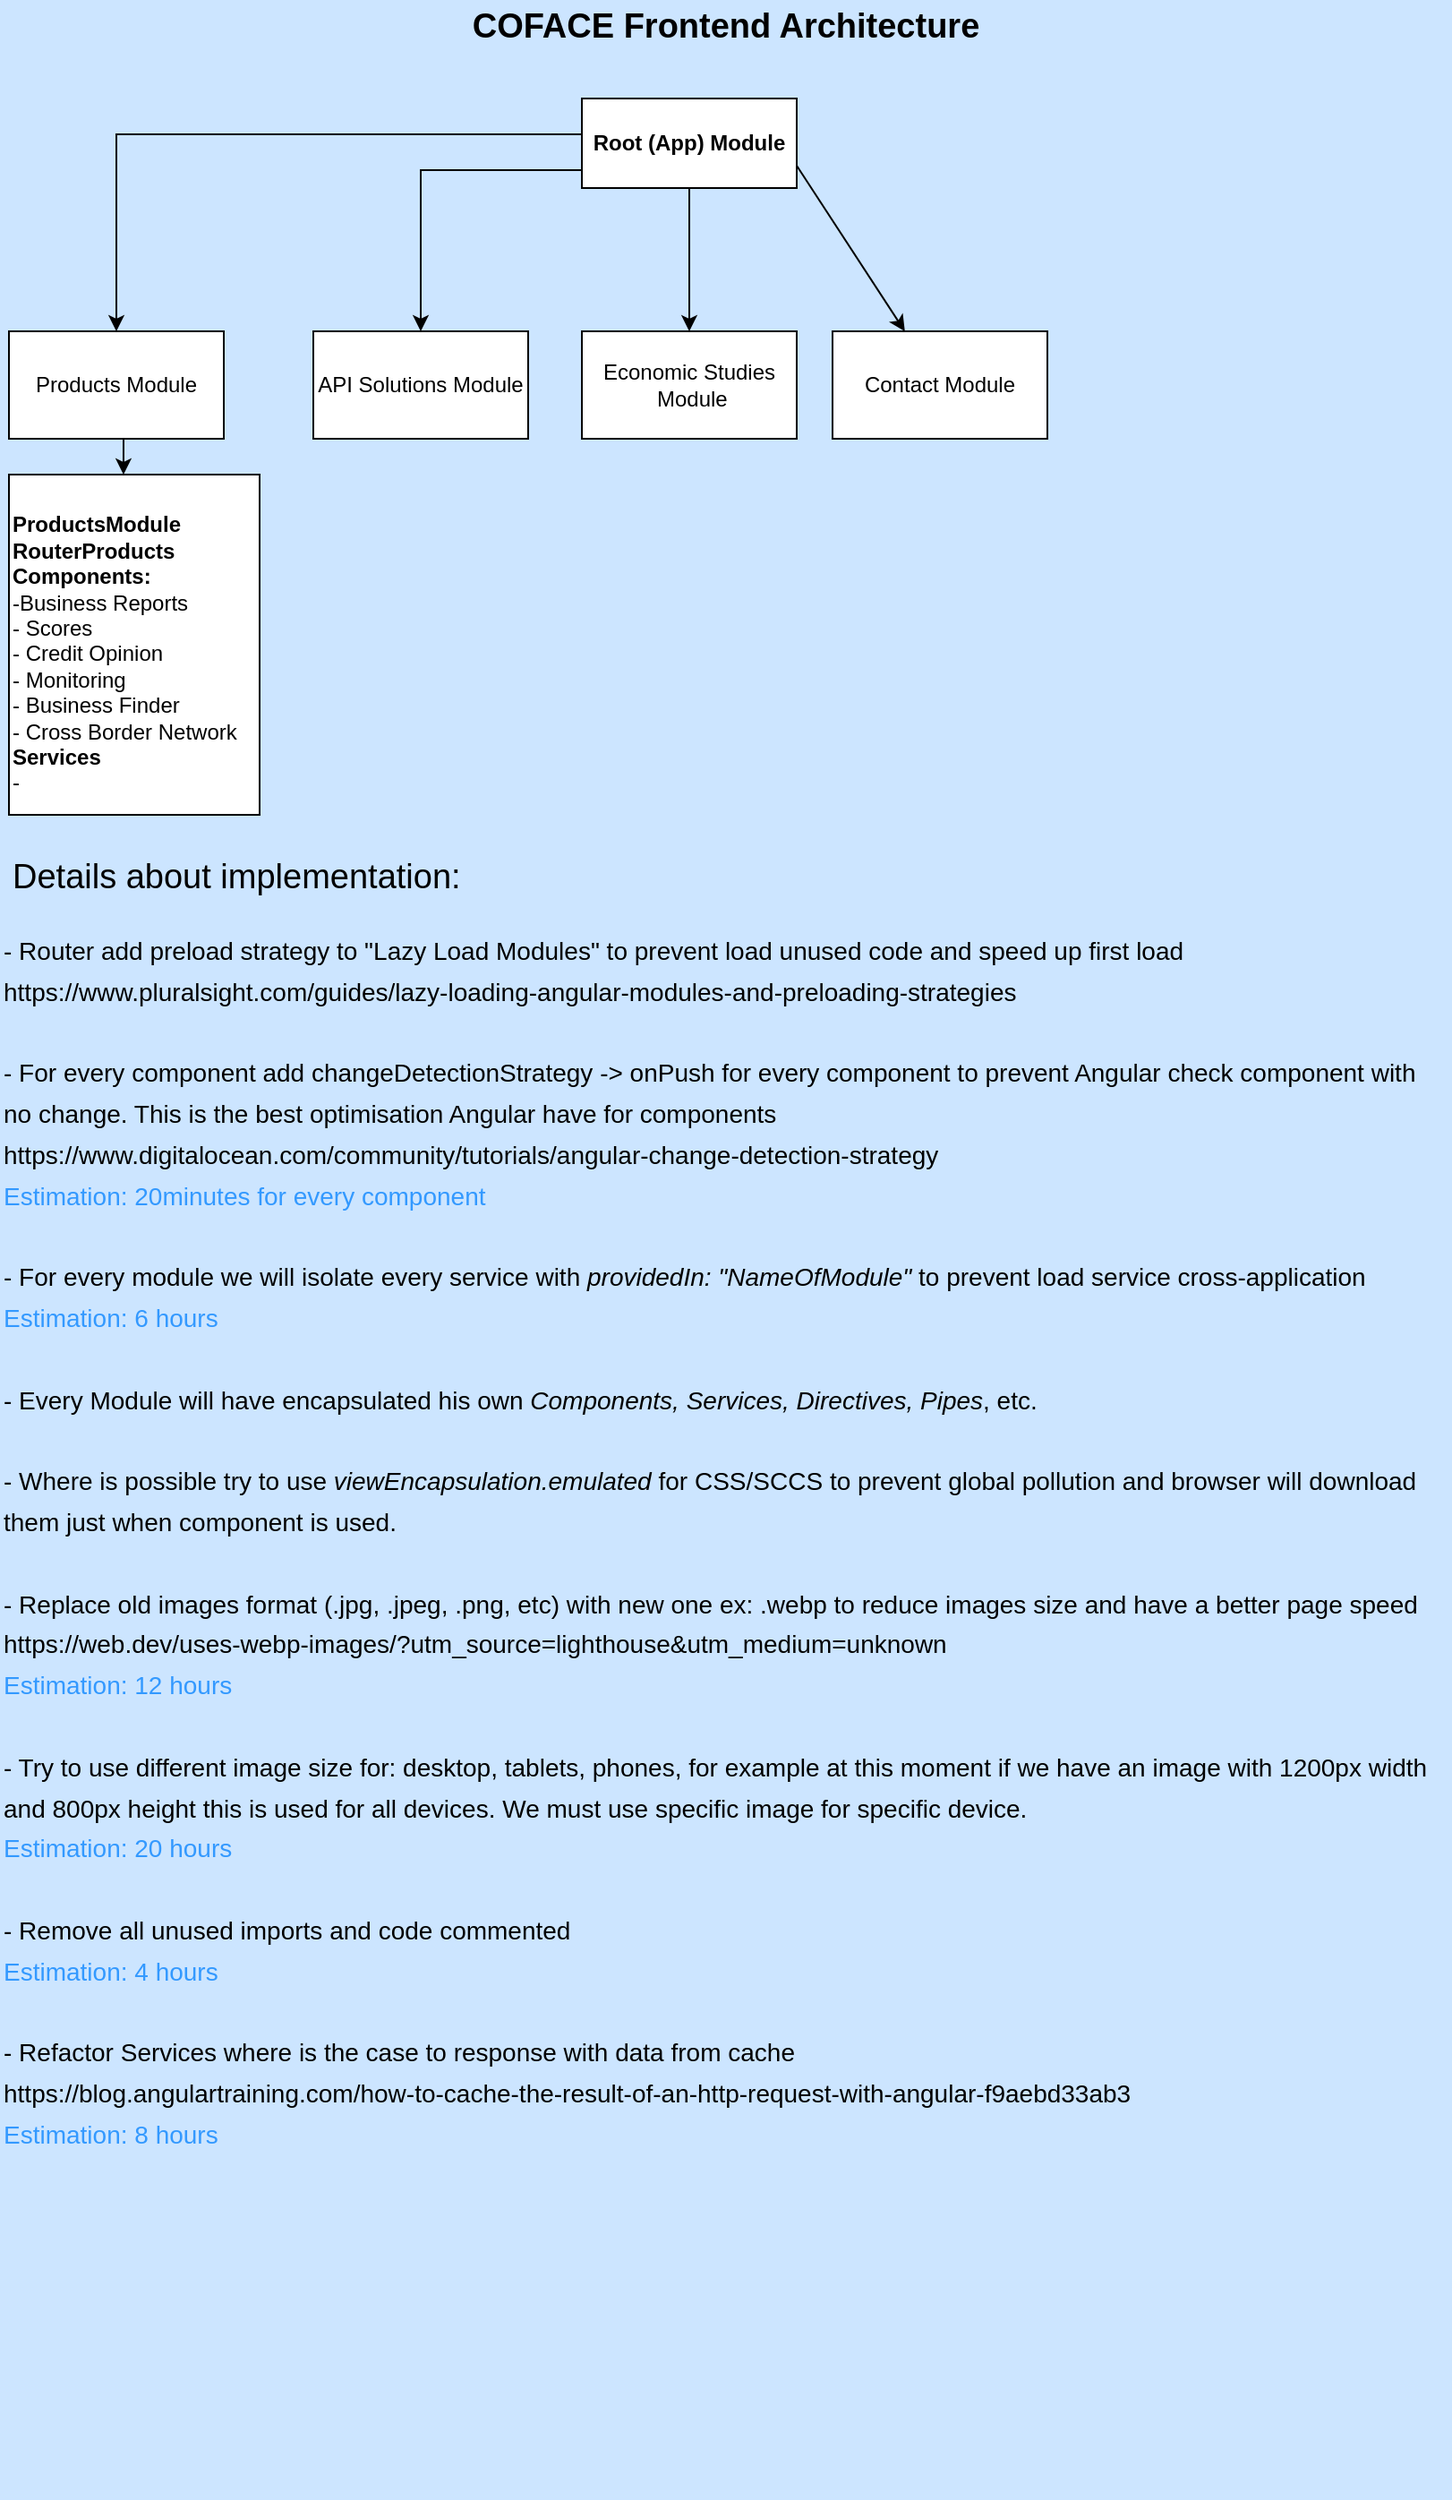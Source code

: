<mxfile version="13.7.7" type="github">
  <diagram id="7G5bMyklPg214r5d4M1_" name="Page-1">
    <mxGraphModel dx="946" dy="646" grid="1" gridSize="10" guides="1" tooltips="1" connect="1" arrows="1" fold="1" page="1" pageScale="1" pageWidth="827" pageHeight="1169" background="#CCE5FF" math="0" shadow="0">
      <root>
        <mxCell id="0" />
        <mxCell id="1" parent="0" />
        <mxCell id="YIz92cHDHYsAEAl19uF_-3" style="edgeStyle=orthogonalEdgeStyle;rounded=0;orthogonalLoop=1;jettySize=auto;html=1;exitX=0;exitY=1;exitDx=0;exitDy=0;" edge="1" parent="1" source="YIz92cHDHYsAEAl19uF_-1" target="YIz92cHDHYsAEAl19uF_-4">
          <mxGeometry relative="1" as="geometry">
            <mxPoint x="80" y="230" as="targetPoint" />
            <Array as="points">
              <mxPoint x="340" y="90" />
              <mxPoint x="80" y="90" />
            </Array>
          </mxGeometry>
        </mxCell>
        <mxCell id="YIz92cHDHYsAEAl19uF_-11" style="edgeStyle=orthogonalEdgeStyle;rounded=0;orthogonalLoop=1;jettySize=auto;html=1;exitX=0.5;exitY=1;exitDx=0;exitDy=0;" edge="1" parent="1" source="YIz92cHDHYsAEAl19uF_-1" target="YIz92cHDHYsAEAl19uF_-12">
          <mxGeometry relative="1" as="geometry">
            <mxPoint x="400" y="200" as="targetPoint" />
            <Array as="points">
              <mxPoint x="400" y="110" />
              <mxPoint x="250" y="110" />
            </Array>
          </mxGeometry>
        </mxCell>
        <mxCell id="YIz92cHDHYsAEAl19uF_-1" value="Root (App) Module" style="rounded=0;whiteSpace=wrap;html=1;fontStyle=1" vertex="1" parent="1">
          <mxGeometry x="340" y="70" width="120" height="50" as="geometry" />
        </mxCell>
        <mxCell id="YIz92cHDHYsAEAl19uF_-7" style="edgeStyle=orthogonalEdgeStyle;rounded=0;orthogonalLoop=1;jettySize=auto;html=1;exitX=0.5;exitY=1;exitDx=0;exitDy=0;entryX=0.457;entryY=0;entryDx=0;entryDy=0;entryPerimeter=0;" edge="1" parent="1" source="YIz92cHDHYsAEAl19uF_-4" target="YIz92cHDHYsAEAl19uF_-8">
          <mxGeometry relative="1" as="geometry">
            <mxPoint x="80" y="320" as="targetPoint" />
          </mxGeometry>
        </mxCell>
        <mxCell id="YIz92cHDHYsAEAl19uF_-4" value="Products Module&lt;br&gt;" style="rounded=0;whiteSpace=wrap;html=1;" vertex="1" parent="1">
          <mxGeometry x="20" y="200" width="120" height="60" as="geometry" />
        </mxCell>
        <mxCell id="YIz92cHDHYsAEAl19uF_-8" value="&lt;b&gt;&lt;br&gt;ProductsModule&lt;br&gt;RouterProducts&lt;br&gt;Components:&lt;/b&gt;&lt;br&gt;-Business Reports&lt;br&gt;- Scores&lt;br&gt;- Credit Opinion&lt;br&gt;- Monitoring&lt;br&gt;- Business Finder&lt;br&gt;- Cross Border Network&lt;br&gt;&lt;b&gt;Services&lt;br&gt;&lt;/b&gt;-" style="rounded=0;whiteSpace=wrap;html=1;align=left;verticalAlign=top;" vertex="1" parent="1">
          <mxGeometry x="20" y="280" width="140" height="190" as="geometry" />
        </mxCell>
        <mxCell id="YIz92cHDHYsAEAl19uF_-12" value="API Solutions Module" style="rounded=0;whiteSpace=wrap;html=1;" vertex="1" parent="1">
          <mxGeometry x="190" y="200" width="120" height="60" as="geometry" />
        </mxCell>
        <mxCell id="YIz92cHDHYsAEAl19uF_-17" value="" style="endArrow=classic;html=1;exitX=0.5;exitY=1;exitDx=0;exitDy=0;" edge="1" parent="1" source="YIz92cHDHYsAEAl19uF_-1">
          <mxGeometry width="50" height="50" relative="1" as="geometry">
            <mxPoint x="390" y="300" as="sourcePoint" />
            <mxPoint x="400" y="200" as="targetPoint" />
          </mxGeometry>
        </mxCell>
        <mxCell id="YIz92cHDHYsAEAl19uF_-18" value="Economic Studies&lt;br&gt;&amp;nbsp;Module" style="rounded=0;whiteSpace=wrap;html=1;" vertex="1" parent="1">
          <mxGeometry x="340" y="200" width="120" height="60" as="geometry" />
        </mxCell>
        <mxCell id="YIz92cHDHYsAEAl19uF_-20" value="" style="endArrow=classic;html=1;exitX=1;exitY=0.75;exitDx=0;exitDy=0;" edge="1" parent="1" source="YIz92cHDHYsAEAl19uF_-1" target="YIz92cHDHYsAEAl19uF_-21">
          <mxGeometry width="50" height="50" relative="1" as="geometry">
            <mxPoint x="390" y="290" as="sourcePoint" />
            <mxPoint x="540" y="200" as="targetPoint" />
          </mxGeometry>
        </mxCell>
        <mxCell id="YIz92cHDHYsAEAl19uF_-21" value="Contact Module" style="rounded=0;whiteSpace=wrap;html=1;" vertex="1" parent="1">
          <mxGeometry x="480" y="200" width="120" height="60" as="geometry" />
        </mxCell>
        <mxCell id="YIz92cHDHYsAEAl19uF_-22" value="COFACE Frontend Architecture" style="text;html=1;align=center;verticalAlign=middle;resizable=0;points=[];autosize=1;fontSize=19;fontStyle=1" vertex="1" parent="1">
          <mxGeometry x="270" y="15" width="300" height="30" as="geometry" />
        </mxCell>
        <mxCell id="YIz92cHDHYsAEAl19uF_-23" value="Details about implementation:" style="text;html=1;align=left;verticalAlign=middle;resizable=0;points=[];autosize=1;fontSize=19;" vertex="1" parent="1">
          <mxGeometry x="20" y="490" width="270" height="30" as="geometry" />
        </mxCell>
        <mxCell id="YIz92cHDHYsAEAl19uF_-24" value="&lt;font&gt;&lt;span style=&quot;font-size: 14px&quot;&gt;- Router add preload strategy to &quot;Lazy Load Modules&quot; to prevent load unused code and speed up first load&lt;/span&gt;&lt;br&gt;&lt;span style=&quot;font-size: 14px&quot;&gt;https://www.pluralsight.com/guides/lazy-loading-angular-modules-and-preloading-strategies&lt;/span&gt;&lt;br&gt;&lt;br&gt;&lt;span style=&quot;font-size: 14px&quot;&gt;- For every component add changeDetectionStrategy -&amp;gt; onPush for every component to prevent Angular check component with &lt;br&gt;no change. This is the best optimisation Angular have for components&lt;/span&gt;&lt;br&gt;&lt;span style=&quot;font-size: 14px&quot;&gt;https://www.digitalocean.com/community/tutorials/angular-change-detection-strategy&lt;/span&gt;&lt;br&gt;&lt;font color=&quot;#3399ff&quot; style=&quot;font-size: 14px&quot;&gt;Estimation: 20minutes for every component&amp;nbsp;&lt;br&gt;&lt;br&gt;&lt;/font&gt;&lt;span style=&quot;font-size: 14px&quot;&gt;- For every module we will isolate every service with &lt;/span&gt;&lt;i style=&quot;font-size: 14px&quot;&gt;providedIn: &quot;NameOfModule&quot;&lt;/i&gt;&lt;span style=&quot;font-size: 14px&quot;&gt; to prevent load service cross-application&lt;br&gt;&lt;/span&gt;&lt;span style=&quot;color: rgb(51 , 153 , 255) ; font-size: 14px&quot;&gt;Estimation: 6 hours&lt;/span&gt;&lt;br&gt;&lt;br&gt;&lt;span style=&quot;font-size: 14px&quot;&gt;- Every Module will have encapsulated his own&lt;/span&gt;&lt;i style=&quot;font-size: 14px&quot;&gt; Components, Services, Directives, Pipes&lt;/i&gt;&lt;span style=&quot;font-size: 14px&quot;&gt;, etc.&lt;/span&gt;&lt;br&gt;&lt;br&gt;&lt;span style=&quot;font-size: 14px&quot;&gt;- Where is possible try to use &lt;/span&gt;&lt;i style=&quot;font-size: 14px&quot;&gt;viewEncapsulation.emulated&lt;/i&gt;&lt;span style=&quot;font-size: 14px&quot;&gt; for CSS/SCCS to prevent global pollution and browser will download &lt;/span&gt;&lt;br&gt;&lt;span style=&quot;font-size: 14px&quot;&gt;them just when component is used.&lt;/span&gt;&lt;br&gt;&lt;br&gt;&lt;span style=&quot;font-size: 14px&quot;&gt;- Replace old images format (.jpg, .jpeg, .png, etc) with new one ex: .webp to reduce images size and have a better page speed&lt;/span&gt;&lt;br&gt;&lt;span style=&quot;font-size: 14px&quot;&gt;https://web.dev/uses-webp-images/?utm_source=lighthouse&amp;amp;utm_medium=unknown&amp;nbsp;&lt;/span&gt;&lt;br&gt;&lt;span style=&quot;font-size: 14px ; color: rgb(51 , 153 , 255)&quot;&gt;Estimation: 12 hours&lt;br&gt;&lt;br&gt;&lt;/span&gt;&lt;span style=&quot;font-size: 14px&quot;&gt;- Try to use different image size for: desktop, tablets, phones, for example at this moment if we have an image with 1200px width &lt;/span&gt;&lt;br&gt;&lt;span style=&quot;font-size: 14px&quot;&gt;and 800px height this is used for all devices. We must use specific image for specific device.&lt;/span&gt;&lt;br&gt;&lt;span style=&quot;font-size: 14px ; color: rgb(51 , 153 , 255)&quot;&gt;Estimation: 20 hours&lt;br&gt;&lt;br&gt;&lt;/span&gt;&lt;font style=&quot;font-size: 14px&quot;&gt;- Remove all unused imports and code commented&lt;/font&gt;&lt;br&gt;&lt;font color=&quot;#3399ff&quot;&gt;&lt;span style=&quot;font-size: 14px&quot;&gt;Estimation: 4 hours&lt;/span&gt;&lt;/font&gt;&lt;br&gt;&lt;br&gt;&lt;span style=&quot;font-size: 14px&quot;&gt;- Refactor Services where is the case to response with data from cache&lt;/span&gt;&lt;br&gt;&lt;span style=&quot;font-size: 14px&quot;&gt;https://blog.angulartraining.com/how-to-cache-the-result-of-an-http-request-with-angular-f9aebd33ab3&amp;nbsp;&lt;br&gt;&lt;/span&gt;&lt;span style=&quot;color: rgb(51 , 153 , 255) ; font-size: 14px&quot;&gt;Estimation: 8 hours&lt;/span&gt;&lt;span style=&quot;font-size: 14px&quot;&gt;&lt;br&gt;&lt;/span&gt;&lt;br&gt;&lt;br&gt;&lt;br&gt;&lt;br&gt;&lt;br&gt;&lt;br&gt;&lt;br&gt;&lt;/font&gt;" style="text;html=1;align=left;verticalAlign=middle;resizable=0;points=[];autosize=1;fontSize=19;" vertex="1" parent="1">
          <mxGeometry x="15" y="500" width="810" height="910" as="geometry" />
        </mxCell>
      </root>
    </mxGraphModel>
  </diagram>
</mxfile>
